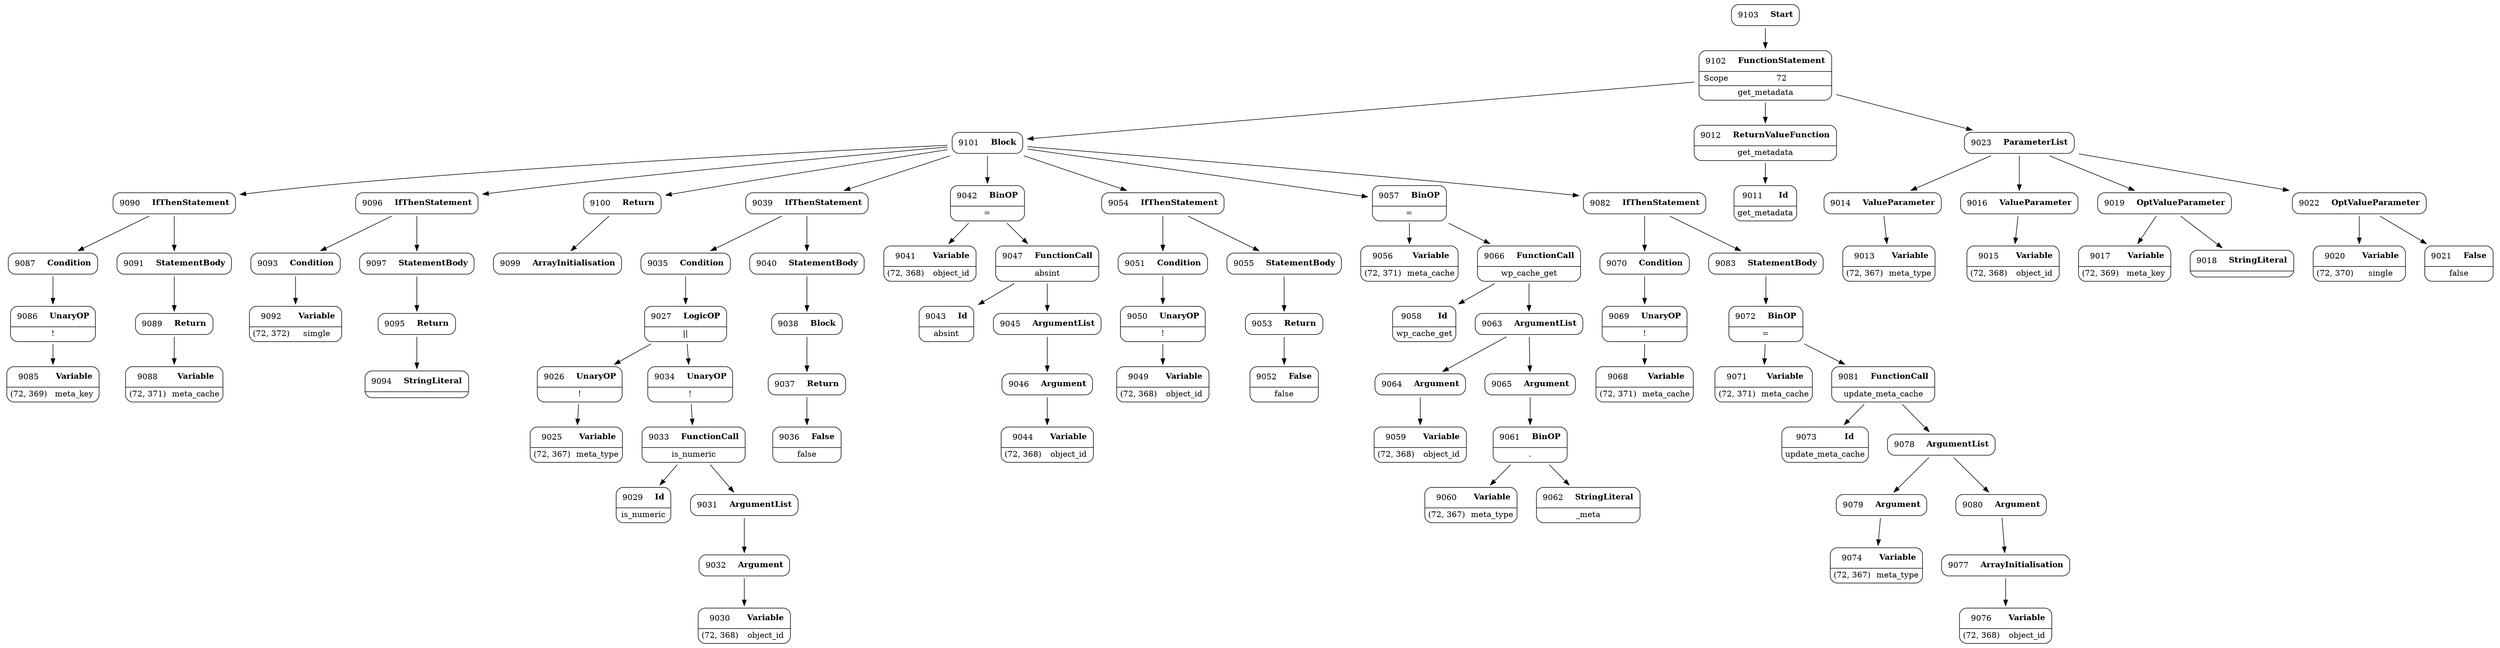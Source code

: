 digraph ast {
node [shape=none];
9088 [label=<<TABLE border='1' cellspacing='0' cellpadding='10' style='rounded' ><TR><TD border='0'>9088</TD><TD border='0'><B>Variable</B></TD></TR><HR/><TR><TD border='0' cellpadding='5'>(72, 371)</TD><TD border='0' cellpadding='5'>meta_cache</TD></TR></TABLE>>];
9089 [label=<<TABLE border='1' cellspacing='0' cellpadding='10' style='rounded' ><TR><TD border='0'>9089</TD><TD border='0'><B>Return</B></TD></TR></TABLE>>];
9089 -> 9088 [weight=2];
9090 [label=<<TABLE border='1' cellspacing='0' cellpadding='10' style='rounded' ><TR><TD border='0'>9090</TD><TD border='0'><B>IfThenStatement</B></TD></TR></TABLE>>];
9090 -> 9087 [weight=2];
9090 -> 9091 [weight=2];
9091 [label=<<TABLE border='1' cellspacing='0' cellpadding='10' style='rounded' ><TR><TD border='0'>9091</TD><TD border='0'><B>StatementBody</B></TD></TR></TABLE>>];
9091 -> 9089 [weight=2];
9092 [label=<<TABLE border='1' cellspacing='0' cellpadding='10' style='rounded' ><TR><TD border='0'>9092</TD><TD border='0'><B>Variable</B></TD></TR><HR/><TR><TD border='0' cellpadding='5'>(72, 372)</TD><TD border='0' cellpadding='5'>simgle</TD></TR></TABLE>>];
9093 [label=<<TABLE border='1' cellspacing='0' cellpadding='10' style='rounded' ><TR><TD border='0'>9093</TD><TD border='0'><B>Condition</B></TD></TR></TABLE>>];
9093 -> 9092 [weight=2];
9094 [label=<<TABLE border='1' cellspacing='0' cellpadding='10' style='rounded' ><TR><TD border='0'>9094</TD><TD border='0'><B>StringLiteral</B></TD></TR><HR/><TR><TD border='0' cellpadding='5' colspan='2'></TD></TR></TABLE>>];
9095 [label=<<TABLE border='1' cellspacing='0' cellpadding='10' style='rounded' ><TR><TD border='0'>9095</TD><TD border='0'><B>Return</B></TD></TR></TABLE>>];
9095 -> 9094 [weight=2];
9096 [label=<<TABLE border='1' cellspacing='0' cellpadding='10' style='rounded' ><TR><TD border='0'>9096</TD><TD border='0'><B>IfThenStatement</B></TD></TR></TABLE>>];
9096 -> 9093 [weight=2];
9096 -> 9097 [weight=2];
9097 [label=<<TABLE border='1' cellspacing='0' cellpadding='10' style='rounded' ><TR><TD border='0'>9097</TD><TD border='0'><B>StatementBody</B></TD></TR></TABLE>>];
9097 -> 9095 [weight=2];
9099 [label=<<TABLE border='1' cellspacing='0' cellpadding='10' style='rounded' ><TR><TD border='0'>9099</TD><TD border='0'><B>ArrayInitialisation</B></TD></TR></TABLE>>];
9100 [label=<<TABLE border='1' cellspacing='0' cellpadding='10' style='rounded' ><TR><TD border='0'>9100</TD><TD border='0'><B>Return</B></TD></TR></TABLE>>];
9100 -> 9099 [weight=2];
9101 [label=<<TABLE border='1' cellspacing='0' cellpadding='10' style='rounded' ><TR><TD border='0'>9101</TD><TD border='0'><B>Block</B></TD></TR></TABLE>>];
9101 -> 9039 [weight=2];
9101 -> 9042 [weight=2];
9101 -> 9054 [weight=2];
9101 -> 9057 [weight=2];
9101 -> 9082 [weight=2];
9101 -> 9090 [weight=2];
9101 -> 9096 [weight=2];
9101 -> 9100 [weight=2];
9102 [label=<<TABLE border='1' cellspacing='0' cellpadding='10' style='rounded' ><TR><TD border='0'>9102</TD><TD border='0'><B>FunctionStatement</B></TD></TR><HR/><TR><TD border='0' cellpadding='5'>Scope</TD><TD border='0' cellpadding='5'>72</TD></TR><HR/><TR><TD border='0' cellpadding='5' colspan='2'>get_metadata</TD></TR></TABLE>>];
9102 -> 9012 [weight=2];
9102 -> 9023 [weight=2];
9102 -> 9101 [weight=2];
9103 [label=<<TABLE border='1' cellspacing='0' cellpadding='10' style='rounded' ><TR><TD border='0'>9103</TD><TD border='0'><B>Start</B></TD></TR></TABLE>>];
9103 -> 9102 [weight=2];
9011 [label=<<TABLE border='1' cellspacing='0' cellpadding='10' style='rounded' ><TR><TD border='0'>9011</TD><TD border='0'><B>Id</B></TD></TR><HR/><TR><TD border='0' cellpadding='5' colspan='2'>get_metadata</TD></TR></TABLE>>];
9012 [label=<<TABLE border='1' cellspacing='0' cellpadding='10' style='rounded' ><TR><TD border='0'>9012</TD><TD border='0'><B>ReturnValueFunction</B></TD></TR><HR/><TR><TD border='0' cellpadding='5' colspan='2'>get_metadata</TD></TR></TABLE>>];
9012 -> 9011 [weight=2];
9013 [label=<<TABLE border='1' cellspacing='0' cellpadding='10' style='rounded' ><TR><TD border='0'>9013</TD><TD border='0'><B>Variable</B></TD></TR><HR/><TR><TD border='0' cellpadding='5'>(72, 367)</TD><TD border='0' cellpadding='5'>meta_type</TD></TR></TABLE>>];
9014 [label=<<TABLE border='1' cellspacing='0' cellpadding='10' style='rounded' ><TR><TD border='0'>9014</TD><TD border='0'><B>ValueParameter</B></TD></TR></TABLE>>];
9014 -> 9013 [weight=2];
9015 [label=<<TABLE border='1' cellspacing='0' cellpadding='10' style='rounded' ><TR><TD border='0'>9015</TD><TD border='0'><B>Variable</B></TD></TR><HR/><TR><TD border='0' cellpadding='5'>(72, 368)</TD><TD border='0' cellpadding='5'>object_id</TD></TR></TABLE>>];
9016 [label=<<TABLE border='1' cellspacing='0' cellpadding='10' style='rounded' ><TR><TD border='0'>9016</TD><TD border='0'><B>ValueParameter</B></TD></TR></TABLE>>];
9016 -> 9015 [weight=2];
9017 [label=<<TABLE border='1' cellspacing='0' cellpadding='10' style='rounded' ><TR><TD border='0'>9017</TD><TD border='0'><B>Variable</B></TD></TR><HR/><TR><TD border='0' cellpadding='5'>(72, 369)</TD><TD border='0' cellpadding='5'>meta_key</TD></TR></TABLE>>];
9018 [label=<<TABLE border='1' cellspacing='0' cellpadding='10' style='rounded' ><TR><TD border='0'>9018</TD><TD border='0'><B>StringLiteral</B></TD></TR><HR/><TR><TD border='0' cellpadding='5' colspan='2'></TD></TR></TABLE>>];
9019 [label=<<TABLE border='1' cellspacing='0' cellpadding='10' style='rounded' ><TR><TD border='0'>9019</TD><TD border='0'><B>OptValueParameter</B></TD></TR></TABLE>>];
9019 -> 9017 [weight=2];
9019 -> 9018 [weight=2];
9020 [label=<<TABLE border='1' cellspacing='0' cellpadding='10' style='rounded' ><TR><TD border='0'>9020</TD><TD border='0'><B>Variable</B></TD></TR><HR/><TR><TD border='0' cellpadding='5'>(72, 370)</TD><TD border='0' cellpadding='5'>single</TD></TR></TABLE>>];
9021 [label=<<TABLE border='1' cellspacing='0' cellpadding='10' style='rounded' ><TR><TD border='0'>9021</TD><TD border='0'><B>False</B></TD></TR><HR/><TR><TD border='0' cellpadding='5' colspan='2'>false</TD></TR></TABLE>>];
9022 [label=<<TABLE border='1' cellspacing='0' cellpadding='10' style='rounded' ><TR><TD border='0'>9022</TD><TD border='0'><B>OptValueParameter</B></TD></TR></TABLE>>];
9022 -> 9020 [weight=2];
9022 -> 9021 [weight=2];
9023 [label=<<TABLE border='1' cellspacing='0' cellpadding='10' style='rounded' ><TR><TD border='0'>9023</TD><TD border='0'><B>ParameterList</B></TD></TR></TABLE>>];
9023 -> 9014 [weight=2];
9023 -> 9016 [weight=2];
9023 -> 9019 [weight=2];
9023 -> 9022 [weight=2];
9025 [label=<<TABLE border='1' cellspacing='0' cellpadding='10' style='rounded' ><TR><TD border='0'>9025</TD><TD border='0'><B>Variable</B></TD></TR><HR/><TR><TD border='0' cellpadding='5'>(72, 367)</TD><TD border='0' cellpadding='5'>meta_type</TD></TR></TABLE>>];
9026 [label=<<TABLE border='1' cellspacing='0' cellpadding='10' style='rounded' ><TR><TD border='0'>9026</TD><TD border='0'><B>UnaryOP</B></TD></TR><HR/><TR><TD border='0' cellpadding='5' colspan='2'>!</TD></TR></TABLE>>];
9026 -> 9025 [weight=2];
9027 [label=<<TABLE border='1' cellspacing='0' cellpadding='10' style='rounded' ><TR><TD border='0'>9027</TD><TD border='0'><B>LogicOP</B></TD></TR><HR/><TR><TD border='0' cellpadding='5' colspan='2'>||</TD></TR></TABLE>>];
9027 -> 9026 [weight=2];
9027 -> 9034 [weight=2];
9029 [label=<<TABLE border='1' cellspacing='0' cellpadding='10' style='rounded' ><TR><TD border='0'>9029</TD><TD border='0'><B>Id</B></TD></TR><HR/><TR><TD border='0' cellpadding='5' colspan='2'>is_numeric</TD></TR></TABLE>>];
9030 [label=<<TABLE border='1' cellspacing='0' cellpadding='10' style='rounded' ><TR><TD border='0'>9030</TD><TD border='0'><B>Variable</B></TD></TR><HR/><TR><TD border='0' cellpadding='5'>(72, 368)</TD><TD border='0' cellpadding='5'>object_id</TD></TR></TABLE>>];
9031 [label=<<TABLE border='1' cellspacing='0' cellpadding='10' style='rounded' ><TR><TD border='0'>9031</TD><TD border='0'><B>ArgumentList</B></TD></TR></TABLE>>];
9031 -> 9032 [weight=2];
9032 [label=<<TABLE border='1' cellspacing='0' cellpadding='10' style='rounded' ><TR><TD border='0'>9032</TD><TD border='0'><B>Argument</B></TD></TR></TABLE>>];
9032 -> 9030 [weight=2];
9033 [label=<<TABLE border='1' cellspacing='0' cellpadding='10' style='rounded' ><TR><TD border='0'>9033</TD><TD border='0'><B>FunctionCall</B></TD></TR><HR/><TR><TD border='0' cellpadding='5' colspan='2'>is_numeric</TD></TR></TABLE>>];
9033 -> 9029 [weight=2];
9033 -> 9031 [weight=2];
9034 [label=<<TABLE border='1' cellspacing='0' cellpadding='10' style='rounded' ><TR><TD border='0'>9034</TD><TD border='0'><B>UnaryOP</B></TD></TR><HR/><TR><TD border='0' cellpadding='5' colspan='2'>!</TD></TR></TABLE>>];
9034 -> 9033 [weight=2];
9035 [label=<<TABLE border='1' cellspacing='0' cellpadding='10' style='rounded' ><TR><TD border='0'>9035</TD><TD border='0'><B>Condition</B></TD></TR></TABLE>>];
9035 -> 9027 [weight=2];
9036 [label=<<TABLE border='1' cellspacing='0' cellpadding='10' style='rounded' ><TR><TD border='0'>9036</TD><TD border='0'><B>False</B></TD></TR><HR/><TR><TD border='0' cellpadding='5' colspan='2'>false</TD></TR></TABLE>>];
9037 [label=<<TABLE border='1' cellspacing='0' cellpadding='10' style='rounded' ><TR><TD border='0'>9037</TD><TD border='0'><B>Return</B></TD></TR></TABLE>>];
9037 -> 9036 [weight=2];
9038 [label=<<TABLE border='1' cellspacing='0' cellpadding='10' style='rounded' ><TR><TD border='0'>9038</TD><TD border='0'><B>Block</B></TD></TR></TABLE>>];
9038 -> 9037 [weight=2];
9039 [label=<<TABLE border='1' cellspacing='0' cellpadding='10' style='rounded' ><TR><TD border='0'>9039</TD><TD border='0'><B>IfThenStatement</B></TD></TR></TABLE>>];
9039 -> 9035 [weight=2];
9039 -> 9040 [weight=2];
9040 [label=<<TABLE border='1' cellspacing='0' cellpadding='10' style='rounded' ><TR><TD border='0'>9040</TD><TD border='0'><B>StatementBody</B></TD></TR></TABLE>>];
9040 -> 9038 [weight=2];
9041 [label=<<TABLE border='1' cellspacing='0' cellpadding='10' style='rounded' ><TR><TD border='0'>9041</TD><TD border='0'><B>Variable</B></TD></TR><HR/><TR><TD border='0' cellpadding='5'>(72, 368)</TD><TD border='0' cellpadding='5'>object_id</TD></TR></TABLE>>];
9042 [label=<<TABLE border='1' cellspacing='0' cellpadding='10' style='rounded' ><TR><TD border='0'>9042</TD><TD border='0'><B>BinOP</B></TD></TR><HR/><TR><TD border='0' cellpadding='5' colspan='2'>=</TD></TR></TABLE>>];
9042 -> 9041 [weight=2];
9042 -> 9047 [weight=2];
9043 [label=<<TABLE border='1' cellspacing='0' cellpadding='10' style='rounded' ><TR><TD border='0'>9043</TD><TD border='0'><B>Id</B></TD></TR><HR/><TR><TD border='0' cellpadding='5' colspan='2'>absint</TD></TR></TABLE>>];
9044 [label=<<TABLE border='1' cellspacing='0' cellpadding='10' style='rounded' ><TR><TD border='0'>9044</TD><TD border='0'><B>Variable</B></TD></TR><HR/><TR><TD border='0' cellpadding='5'>(72, 368)</TD><TD border='0' cellpadding='5'>object_id</TD></TR></TABLE>>];
9045 [label=<<TABLE border='1' cellspacing='0' cellpadding='10' style='rounded' ><TR><TD border='0'>9045</TD><TD border='0'><B>ArgumentList</B></TD></TR></TABLE>>];
9045 -> 9046 [weight=2];
9046 [label=<<TABLE border='1' cellspacing='0' cellpadding='10' style='rounded' ><TR><TD border='0'>9046</TD><TD border='0'><B>Argument</B></TD></TR></TABLE>>];
9046 -> 9044 [weight=2];
9047 [label=<<TABLE border='1' cellspacing='0' cellpadding='10' style='rounded' ><TR><TD border='0'>9047</TD><TD border='0'><B>FunctionCall</B></TD></TR><HR/><TR><TD border='0' cellpadding='5' colspan='2'>absint</TD></TR></TABLE>>];
9047 -> 9043 [weight=2];
9047 -> 9045 [weight=2];
9049 [label=<<TABLE border='1' cellspacing='0' cellpadding='10' style='rounded' ><TR><TD border='0'>9049</TD><TD border='0'><B>Variable</B></TD></TR><HR/><TR><TD border='0' cellpadding='5'>(72, 368)</TD><TD border='0' cellpadding='5'>object_id</TD></TR></TABLE>>];
9050 [label=<<TABLE border='1' cellspacing='0' cellpadding='10' style='rounded' ><TR><TD border='0'>9050</TD><TD border='0'><B>UnaryOP</B></TD></TR><HR/><TR><TD border='0' cellpadding='5' colspan='2'>!</TD></TR></TABLE>>];
9050 -> 9049 [weight=2];
9051 [label=<<TABLE border='1' cellspacing='0' cellpadding='10' style='rounded' ><TR><TD border='0'>9051</TD><TD border='0'><B>Condition</B></TD></TR></TABLE>>];
9051 -> 9050 [weight=2];
9052 [label=<<TABLE border='1' cellspacing='0' cellpadding='10' style='rounded' ><TR><TD border='0'>9052</TD><TD border='0'><B>False</B></TD></TR><HR/><TR><TD border='0' cellpadding='5' colspan='2'>false</TD></TR></TABLE>>];
9053 [label=<<TABLE border='1' cellspacing='0' cellpadding='10' style='rounded' ><TR><TD border='0'>9053</TD><TD border='0'><B>Return</B></TD></TR></TABLE>>];
9053 -> 9052 [weight=2];
9054 [label=<<TABLE border='1' cellspacing='0' cellpadding='10' style='rounded' ><TR><TD border='0'>9054</TD><TD border='0'><B>IfThenStatement</B></TD></TR></TABLE>>];
9054 -> 9051 [weight=2];
9054 -> 9055 [weight=2];
9055 [label=<<TABLE border='1' cellspacing='0' cellpadding='10' style='rounded' ><TR><TD border='0'>9055</TD><TD border='0'><B>StatementBody</B></TD></TR></TABLE>>];
9055 -> 9053 [weight=2];
9056 [label=<<TABLE border='1' cellspacing='0' cellpadding='10' style='rounded' ><TR><TD border='0'>9056</TD><TD border='0'><B>Variable</B></TD></TR><HR/><TR><TD border='0' cellpadding='5'>(72, 371)</TD><TD border='0' cellpadding='5'>meta_cache</TD></TR></TABLE>>];
9057 [label=<<TABLE border='1' cellspacing='0' cellpadding='10' style='rounded' ><TR><TD border='0'>9057</TD><TD border='0'><B>BinOP</B></TD></TR><HR/><TR><TD border='0' cellpadding='5' colspan='2'>=</TD></TR></TABLE>>];
9057 -> 9056 [weight=2];
9057 -> 9066 [weight=2];
9058 [label=<<TABLE border='1' cellspacing='0' cellpadding='10' style='rounded' ><TR><TD border='0'>9058</TD><TD border='0'><B>Id</B></TD></TR><HR/><TR><TD border='0' cellpadding='5' colspan='2'>wp_cache_get</TD></TR></TABLE>>];
9059 [label=<<TABLE border='1' cellspacing='0' cellpadding='10' style='rounded' ><TR><TD border='0'>9059</TD><TD border='0'><B>Variable</B></TD></TR><HR/><TR><TD border='0' cellpadding='5'>(72, 368)</TD><TD border='0' cellpadding='5'>object_id</TD></TR></TABLE>>];
9060 [label=<<TABLE border='1' cellspacing='0' cellpadding='10' style='rounded' ><TR><TD border='0'>9060</TD><TD border='0'><B>Variable</B></TD></TR><HR/><TR><TD border='0' cellpadding='5'>(72, 367)</TD><TD border='0' cellpadding='5'>meta_type</TD></TR></TABLE>>];
9061 [label=<<TABLE border='1' cellspacing='0' cellpadding='10' style='rounded' ><TR><TD border='0'>9061</TD><TD border='0'><B>BinOP</B></TD></TR><HR/><TR><TD border='0' cellpadding='5' colspan='2'>.</TD></TR></TABLE>>];
9061 -> 9060 [weight=2];
9061 -> 9062 [weight=2];
9062 [label=<<TABLE border='1' cellspacing='0' cellpadding='10' style='rounded' ><TR><TD border='0'>9062</TD><TD border='0'><B>StringLiteral</B></TD></TR><HR/><TR><TD border='0' cellpadding='5' colspan='2'>_meta</TD></TR></TABLE>>];
9063 [label=<<TABLE border='1' cellspacing='0' cellpadding='10' style='rounded' ><TR><TD border='0'>9063</TD><TD border='0'><B>ArgumentList</B></TD></TR></TABLE>>];
9063 -> 9064 [weight=2];
9063 -> 9065 [weight=2];
9064 [label=<<TABLE border='1' cellspacing='0' cellpadding='10' style='rounded' ><TR><TD border='0'>9064</TD><TD border='0'><B>Argument</B></TD></TR></TABLE>>];
9064 -> 9059 [weight=2];
9065 [label=<<TABLE border='1' cellspacing='0' cellpadding='10' style='rounded' ><TR><TD border='0'>9065</TD><TD border='0'><B>Argument</B></TD></TR></TABLE>>];
9065 -> 9061 [weight=2];
9066 [label=<<TABLE border='1' cellspacing='0' cellpadding='10' style='rounded' ><TR><TD border='0'>9066</TD><TD border='0'><B>FunctionCall</B></TD></TR><HR/><TR><TD border='0' cellpadding='5' colspan='2'>wp_cache_get</TD></TR></TABLE>>];
9066 -> 9058 [weight=2];
9066 -> 9063 [weight=2];
9068 [label=<<TABLE border='1' cellspacing='0' cellpadding='10' style='rounded' ><TR><TD border='0'>9068</TD><TD border='0'><B>Variable</B></TD></TR><HR/><TR><TD border='0' cellpadding='5'>(72, 371)</TD><TD border='0' cellpadding='5'>meta_cache</TD></TR></TABLE>>];
9069 [label=<<TABLE border='1' cellspacing='0' cellpadding='10' style='rounded' ><TR><TD border='0'>9069</TD><TD border='0'><B>UnaryOP</B></TD></TR><HR/><TR><TD border='0' cellpadding='5' colspan='2'>!</TD></TR></TABLE>>];
9069 -> 9068 [weight=2];
9070 [label=<<TABLE border='1' cellspacing='0' cellpadding='10' style='rounded' ><TR><TD border='0'>9070</TD><TD border='0'><B>Condition</B></TD></TR></TABLE>>];
9070 -> 9069 [weight=2];
9071 [label=<<TABLE border='1' cellspacing='0' cellpadding='10' style='rounded' ><TR><TD border='0'>9071</TD><TD border='0'><B>Variable</B></TD></TR><HR/><TR><TD border='0' cellpadding='5'>(72, 371)</TD><TD border='0' cellpadding='5'>meta_cache</TD></TR></TABLE>>];
9072 [label=<<TABLE border='1' cellspacing='0' cellpadding='10' style='rounded' ><TR><TD border='0'>9072</TD><TD border='0'><B>BinOP</B></TD></TR><HR/><TR><TD border='0' cellpadding='5' colspan='2'>=</TD></TR></TABLE>>];
9072 -> 9071 [weight=2];
9072 -> 9081 [weight=2];
9073 [label=<<TABLE border='1' cellspacing='0' cellpadding='10' style='rounded' ><TR><TD border='0'>9073</TD><TD border='0'><B>Id</B></TD></TR><HR/><TR><TD border='0' cellpadding='5' colspan='2'>update_meta_cache</TD></TR></TABLE>>];
9074 [label=<<TABLE border='1' cellspacing='0' cellpadding='10' style='rounded' ><TR><TD border='0'>9074</TD><TD border='0'><B>Variable</B></TD></TR><HR/><TR><TD border='0' cellpadding='5'>(72, 367)</TD><TD border='0' cellpadding='5'>meta_type</TD></TR></TABLE>>];
9076 [label=<<TABLE border='1' cellspacing='0' cellpadding='10' style='rounded' ><TR><TD border='0'>9076</TD><TD border='0'><B>Variable</B></TD></TR><HR/><TR><TD border='0' cellpadding='5'>(72, 368)</TD><TD border='0' cellpadding='5'>object_id</TD></TR></TABLE>>];
9077 [label=<<TABLE border='1' cellspacing='0' cellpadding='10' style='rounded' ><TR><TD border='0'>9077</TD><TD border='0'><B>ArrayInitialisation</B></TD></TR></TABLE>>];
9077 -> 9076 [weight=2];
9078 [label=<<TABLE border='1' cellspacing='0' cellpadding='10' style='rounded' ><TR><TD border='0'>9078</TD><TD border='0'><B>ArgumentList</B></TD></TR></TABLE>>];
9078 -> 9079 [weight=2];
9078 -> 9080 [weight=2];
9079 [label=<<TABLE border='1' cellspacing='0' cellpadding='10' style='rounded' ><TR><TD border='0'>9079</TD><TD border='0'><B>Argument</B></TD></TR></TABLE>>];
9079 -> 9074 [weight=2];
9080 [label=<<TABLE border='1' cellspacing='0' cellpadding='10' style='rounded' ><TR><TD border='0'>9080</TD><TD border='0'><B>Argument</B></TD></TR></TABLE>>];
9080 -> 9077 [weight=2];
9081 [label=<<TABLE border='1' cellspacing='0' cellpadding='10' style='rounded' ><TR><TD border='0'>9081</TD><TD border='0'><B>FunctionCall</B></TD></TR><HR/><TR><TD border='0' cellpadding='5' colspan='2'>update_meta_cache</TD></TR></TABLE>>];
9081 -> 9073 [weight=2];
9081 -> 9078 [weight=2];
9082 [label=<<TABLE border='1' cellspacing='0' cellpadding='10' style='rounded' ><TR><TD border='0'>9082</TD><TD border='0'><B>IfThenStatement</B></TD></TR></TABLE>>];
9082 -> 9070 [weight=2];
9082 -> 9083 [weight=2];
9083 [label=<<TABLE border='1' cellspacing='0' cellpadding='10' style='rounded' ><TR><TD border='0'>9083</TD><TD border='0'><B>StatementBody</B></TD></TR></TABLE>>];
9083 -> 9072 [weight=2];
9085 [label=<<TABLE border='1' cellspacing='0' cellpadding='10' style='rounded' ><TR><TD border='0'>9085</TD><TD border='0'><B>Variable</B></TD></TR><HR/><TR><TD border='0' cellpadding='5'>(72, 369)</TD><TD border='0' cellpadding='5'>meta_key</TD></TR></TABLE>>];
9086 [label=<<TABLE border='1' cellspacing='0' cellpadding='10' style='rounded' ><TR><TD border='0'>9086</TD><TD border='0'><B>UnaryOP</B></TD></TR><HR/><TR><TD border='0' cellpadding='5' colspan='2'>!</TD></TR></TABLE>>];
9086 -> 9085 [weight=2];
9087 [label=<<TABLE border='1' cellspacing='0' cellpadding='10' style='rounded' ><TR><TD border='0'>9087</TD><TD border='0'><B>Condition</B></TD></TR></TABLE>>];
9087 -> 9086 [weight=2];
}
